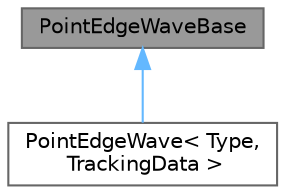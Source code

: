 digraph "PointEdgeWaveBase"
{
 // LATEX_PDF_SIZE
  bgcolor="transparent";
  edge [fontname=Helvetica,fontsize=10,labelfontname=Helvetica,labelfontsize=10];
  node [fontname=Helvetica,fontsize=10,shape=box,height=0.2,width=0.4];
  Node1 [id="Node000001",label="PointEdgeWaveBase",height=0.2,width=0.4,color="gray40", fillcolor="grey60", style="filled", fontcolor="black",tooltip=" "];
  Node1 -> Node2 [id="edge1_Node000001_Node000002",dir="back",color="steelblue1",style="solid",tooltip=" "];
  Node2 [id="Node000002",label="PointEdgeWave\< Type,\l TrackingData \>",height=0.2,width=0.4,color="gray40", fillcolor="white", style="filled",URL="$classFoam_1_1PointEdgeWave.html",tooltip="Wave propagation of information through grid. Every iteration information goes through one layer of e..."];
}
